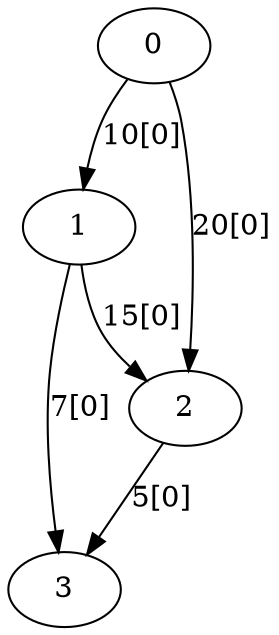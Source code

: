 digraph tree {
  0 -> 1 [label="10[0]"]
  0 -> 2 [label="20[0]"]
  1 -> 2 [label="15[0]"]
  1 -> 3 [label="7[0]"]
  2 -> 3 [label="5[0]"]
}
